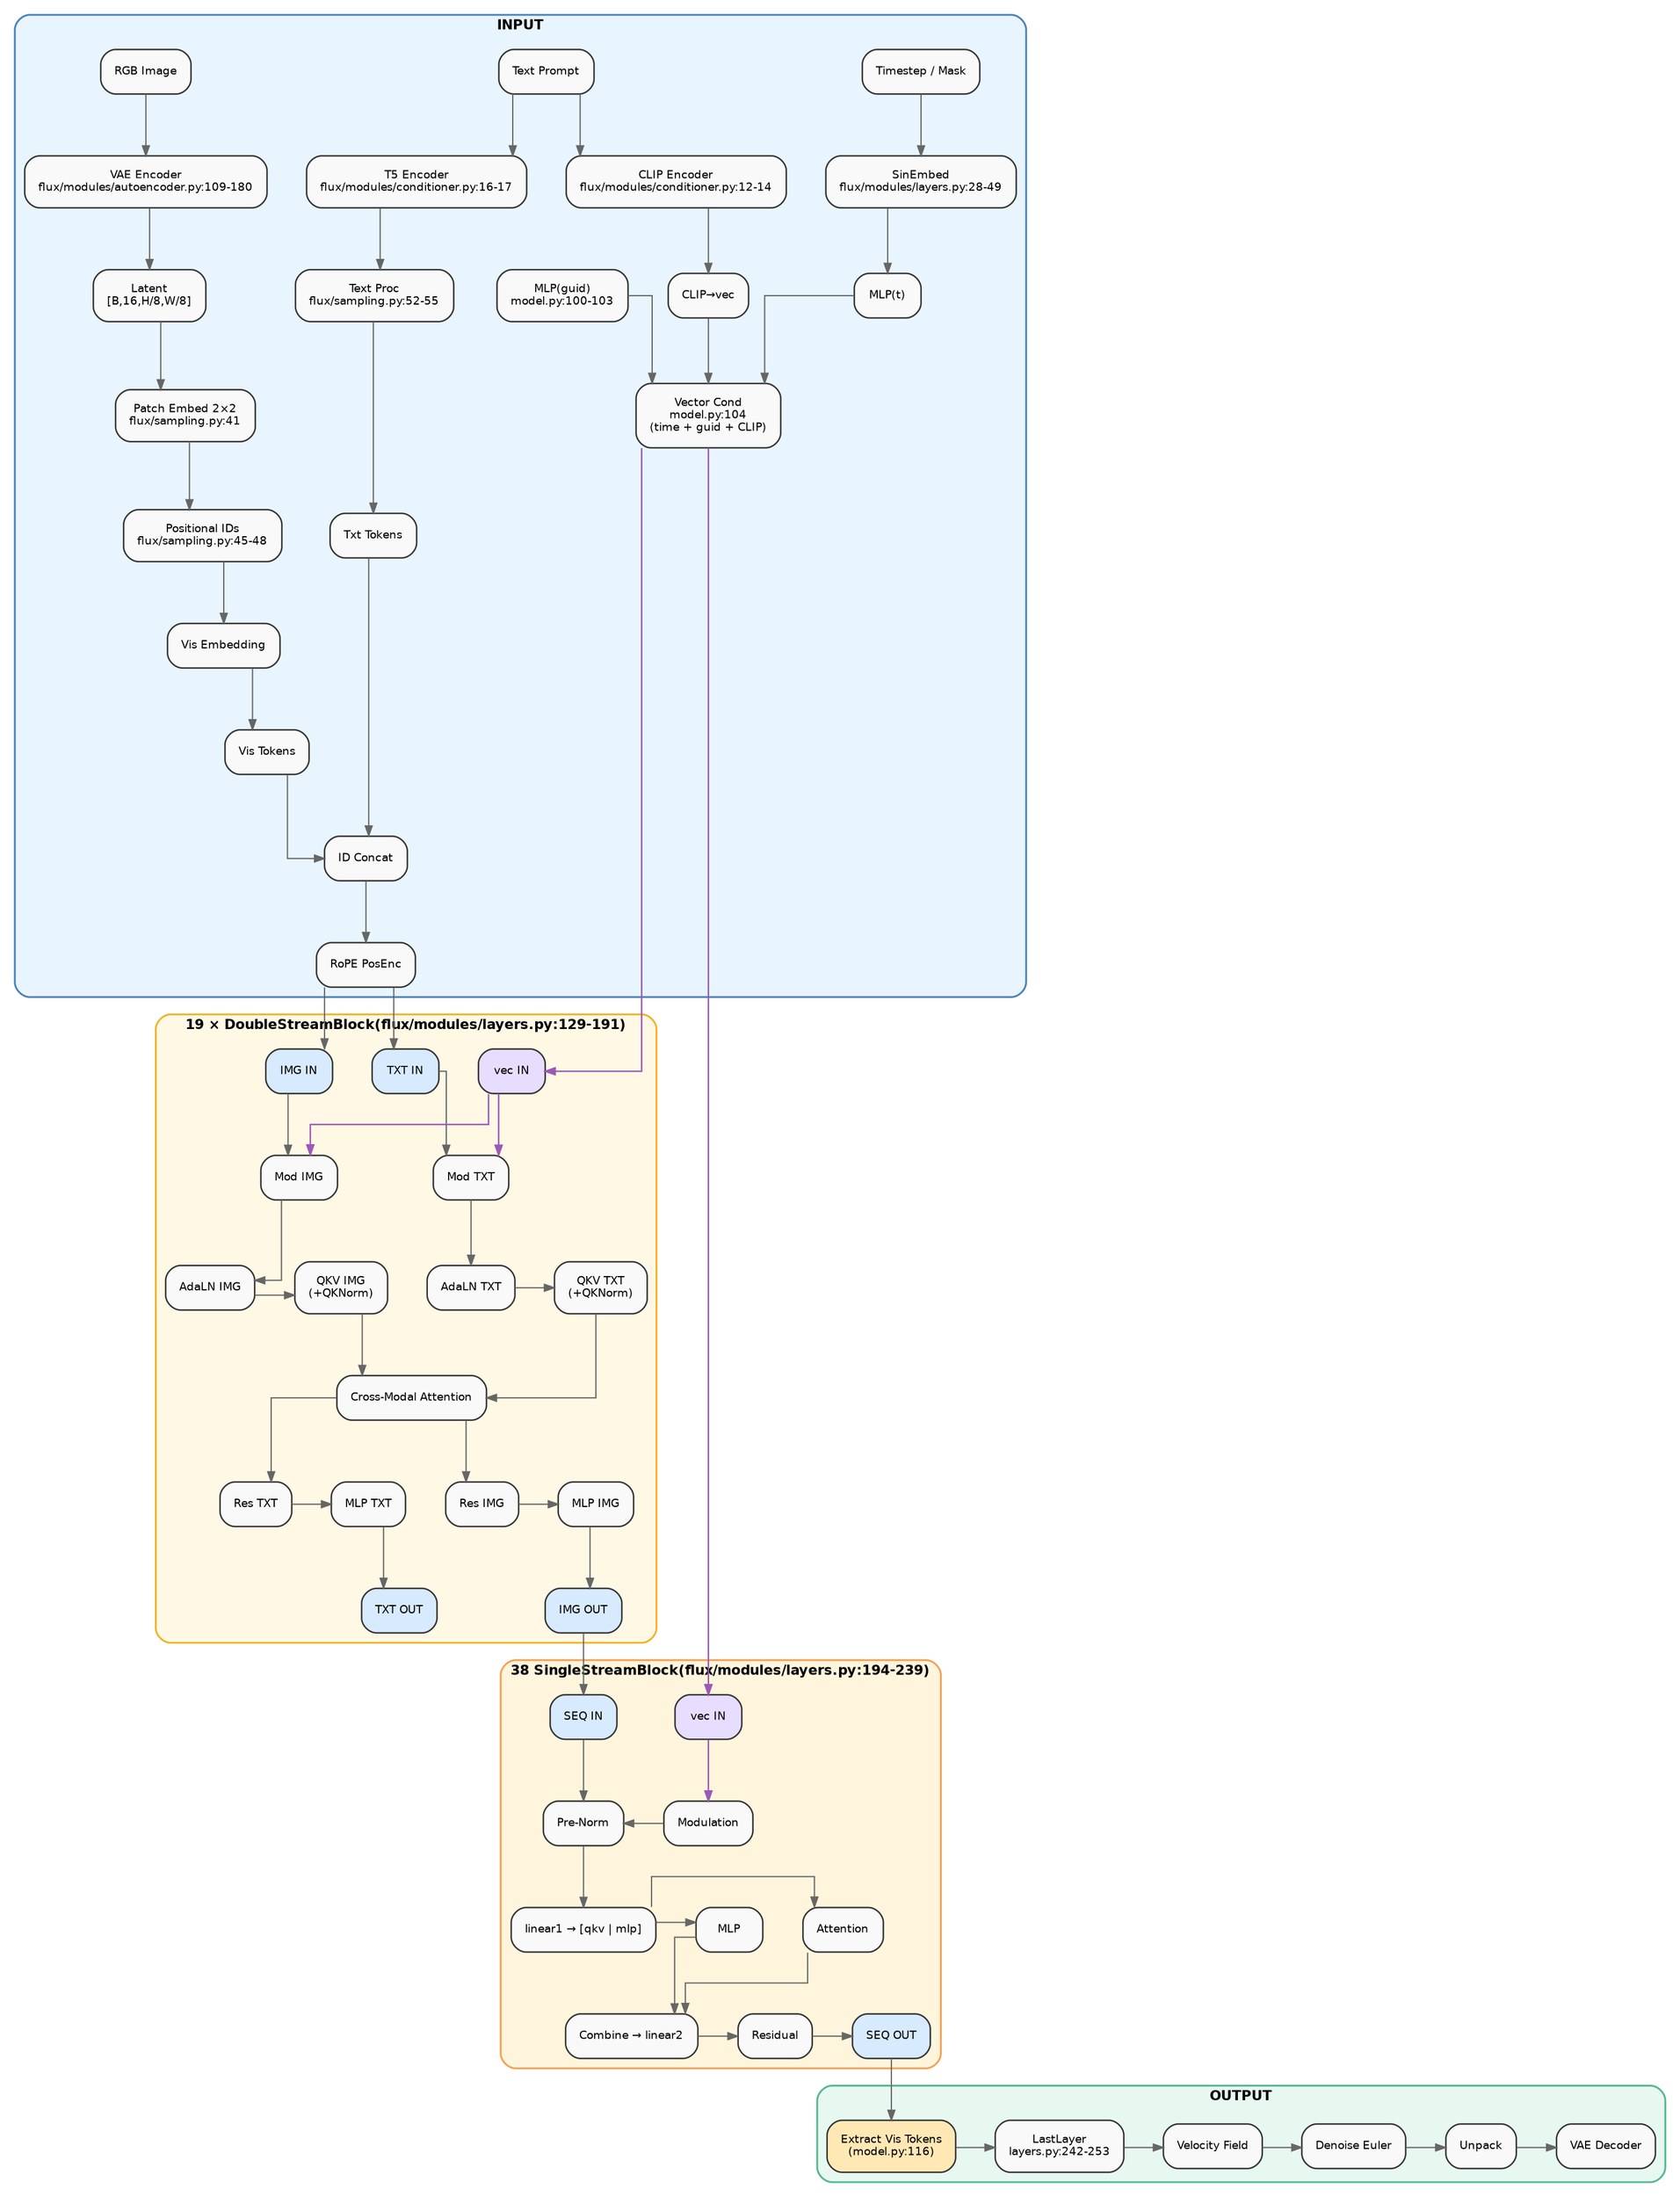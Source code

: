 digraph FluxTransformer {

  /* ── GLOBAL STYLE ─────────────────────────────────────────── */
  graph  [
    fontname="Helvetica", fontsize=11,
    bgcolor="white",
    rankdir=TB,          /* STAGES stack vertically */
    splines=ortho,
    nodesep=0.45, ranksep=0.70,
    compound=true, penwidth=1.5
  ]
  node   [
    shape=roundrect, fontname="Helvetica", fontsize=9,
    style="filled,rounded",
    color="#333333", fillcolor="#f9f9f9",
    penwidth=1.2, margin=0.15
  ]
  edge   [color="#666666", arrowsize=0.8, penwidth=1.0]

  /* ══════════════ 1. INPUT STAGE ══════════════ */
  subgraph cluster_input {
    label=<<B>INPUT</B>>;
    labelloc=t; labeljust=c;  // CHANGED TO CENTERED
    style="rounded,filled"; color="#4d82b8"; fillcolor="#e8f5fe";
    rankdir=LR;   /* internal flow horizontal */
    fontname="Helvetica-Bold";  // ADDED BOLD FONT

    /* visual branch */
    RGB_Image   [label="RGB Image"];
    VAE_Encoder [label="VAE Encoder\nflux/modules/autoencoder.py:109-180"];
    VAE_Latent  [label="Latent\n[B,16,H/8,W/8]"];
    PatchEmbed  [label="Patch Embed 2×2\nflux/sampling.py:41"];
    SpatialIdx  [label="Positional IDs\nflux/sampling.py:45-48"];
    VisEmbed    [label="Vis Embedding"];
    VisTokens   [label="Vis Tokens"];
    RGB_Image->VAE_Encoder->VAE_Latent->PatchEmbed->SpatialIdx->VisEmbed->VisTokens;

    /* text branch */
    TextPrompt [label="Text Prompt"];
    T5Enc      [label="T5 Encoder\nflux/modules/conditioner.py:16-17"];
    CLIPEnc    [label="CLIP Encoder\nflux/modules/conditioner.py:12-14"];
    TxtCond    [label="Text Proc\nflux/sampling.py:52-55"];
    CLIPCond   [label="CLIP→vec"];
    TxtTokens  [label="Txt Tokens"];
    TextPrompt -> {T5Enc CLIPEnc};
    T5Enc -> TxtCond -> TxtTokens;
    CLIPEnc -> CLIPCond;

    /* temporal / guidance */
    Timestep [label="Timestep / Mask"];
    SinEmbed [label="SinEmbed\nflux/modules/layers.py:28-49"];
    TimeMLP  [label="MLP(t)"];
    GuideMLP [label="MLP(guid)\nmodel.py:100-103"];
    VecComb  [label="Vector Cond\nmodel.py:104\n(time + guid + CLIP)"];
    Timestep -> SinEmbed -> TimeMLP -> VecComb;
    GuideMLP -> VecComb;
    CLIPCond -> VecComb;

    /* merge */
    IDConcat [label="ID Concat"];
    PosEnc   [label="RoPE PosEnc"];
    {TxtTokens VisTokens} -> IDConcat -> PosEnc;

    {rank=same; RGB_Image; TextPrompt; Timestep}
  }

  /* ══════════════ 2. DUAL-STREAM (×19) ══════════════ */
  subgraph cluster_dual {
    label=<<B>19 × DoubleStreamBlock(flux/modules/layers.py:129-191)</B>>;
    labelloc=t; labeljust=c;  // CHANGED TO CENTERED
    style="rounded,filled"; color="#f0b429"; fillcolor="#fff8e5";
    rankdir=TB;  // CHANGED TO VERTICAL FLOW
    nodesep=0.8; ranksep=0.3;  // REDUCED VERTICAL SPACING
    fontname="Helvetica-Bold";  // ADDED BOLD FONT

    // HORIZONTAL GROUPING
    {rank=same; 
      ds_img_in [label="IMG IN", fillcolor="#d8eafe"];
      ds_txt_in [label="TXT IN", fillcolor="#d8eafe"];
      ds_vec_in [label="vec IN", fillcolor="#e7ddff"];
    }

    // MODULATION LAYER
    {rank=same;
      VM_img    [label="Mod IMG"];
      VM_txt    [label="Mod TXT"];
    }

    // ADALN + QKV LAYERS
    {rank=same;
      AdaLN_img [label="AdaLN IMG"];
      AdaLN_txt [label="AdaLN TXT"];
      QKV_img   [label="QKV IMG\n(+QKNorm)"];
      QKV_txt   [label="QKV TXT\n(+QKNorm)"];
    }

    // ATTENTION LAYER
    XAttn [label="Cross-Modal Attention"];

    // RESIDUAL + MLP LAYERS
    {rank=same;
      Res_img [label="Res IMG"];
      Res_txt [label="Res TXT"];
      MLP_img [label="MLP IMG"];
      MLP_txt [label="MLP TXT"];
    }

    // OUTPUTS
    {rank=same;
      ds_img_out [label="IMG OUT", fillcolor="#d8eafe"];
      ds_txt_out [label="TXT OUT", fillcolor="#d8eafe"];
    }

    // CONNECTIONS
    ds_img_in -> VM_img;
    ds_txt_in -> VM_txt;
    ds_vec_in -> VM_img [color="#9b59b6", penwidth=1.2];
    ds_vec_in -> VM_txt [color="#9b59b6", penwidth=1.2];
    VM_img -> AdaLN_img -> QKV_img -> XAttn;
    VM_txt -> AdaLN_txt -> QKV_txt -> XAttn;
    XAttn -> Res_img -> MLP_img -> ds_img_out;
    XAttn -> Res_txt -> MLP_txt -> ds_txt_out;
  }

  /* ══════════════ 3. SINGLE-STREAM (×38) ══════════════ */
  subgraph cluster_single {
    label=<<B>38 SingleStreamBlock(flux/modules/layers.py:194-239)</B>>;
    labelloc=t; labeljust=c;  // CHANGED TO CENTERED
    style="rounded,filled"; color="#f4a257"; fillcolor="#fff5dc";
    rankdir=TB;  // CHANGED TO VERTICAL FLOW
    nodesep=1.0; ranksep=0.3;  // REDUCED VERTICAL SPACING
    fontname="Helvetica-Bold";  // ADDED BOLD FONT

    // INPUTS
    {rank=same; 
      ss_in  [label="SEQ IN", fillcolor="#d8eafe"];
      ss_vec [label="vec IN", fillcolor="#e7ddff"];
    }

    // MODULATION + NORMALIZATION
    {rank=same;
      Mod      [label="Modulation"];
      PreNorm  [label="Pre-Norm"];
    }

    // PROCESSING PATHS
    {rank=same;
      SplitLn  [label="linear1 → [qkv | mlp]"];
      AttnPath [label="Attention"];
      MLPPath  [label="MLP"];
    }

    // OUTPUT PROCESSING
    {rank=same;
      Combine  [label="Combine → linear2"];
      Residual [label="Residual"];
      ss_out   [label="SEQ OUT", fillcolor="#d8eafe"];
    }

    // CONNECTIONS
    ss_vec -> Mod  [color="#9b59b6", penwidth=1.2];
    ss_in  -> PreNorm -> SplitLn;
    Mod -> PreNorm;
    SplitLn -> AttnPath -> Combine;
    SplitLn -> MLPPath  -> Combine;
    Combine -> Residual -> ss_out;
  }

  /* ══════════════ 4. OUTPUT STAGE ══════════════ */
  subgraph cluster_output {
    label=<<B>OUTPUT</B>>;
    labelloc=t; labeljust=c;  // CHANGED TO CENTERED
    style="rounded,filled"; color="#56b890"; fillcolor="#e7f8f1";
    rankdir=LR;
    nodesep=1.2; ranksep=0.3;
    fontname="Helvetica-Bold";  // ADDED BOLD FONT

    ExtractTok [label="Extract Vis Tokens\n(model.py:116)", fillcolor="#ffe8b3"];
    LastLayer  [label="LastLayer\nlayers.py:242-253"];
    Velocity   [label="Velocity Field"];
    Denoise    [label="Denoise Euler"];
    Unpack     [label="Unpack"];
    VAE_Dec    [label="VAE Decoder"];

    /* Horizontal ranking for better spread */
    {rank=same; ExtractTok; LastLayer; Velocity; Denoise; Unpack; VAE_Dec}

    ExtractTok -> LastLayer -> Velocity -> Denoise -> Unpack -> VAE_Dec;
  }

  /* ══════════════ CROSS-STAGE WIRES (vertical) ══════════════ */
  /* Input → Dual */
  PosEnc  -> ds_img_in;
  PosEnc  -> ds_txt_in;
  VecComb -> ds_vec_in [color="#9b59b6", penwidth=1.2];

  /* Dual → Fusion node (treated implicitly by feeding Single-Stream) */
  ds_img_out -> StreamFusion [style=invis];  /* invisible helper, keeps order */
  ds_txt_out -> StreamFusion [style=invis];

  /* Fusion (conceptual) → Single */
  StreamFusion [shape=point, width=0, style=invis];  /* keeps edges orthogonal */
  ds_img_out -> ss_in;
  VecComb    -> ss_vec [color="#9b59b6", penwidth=1.2];

  /* Single → Output */
  ss_out -> ExtractTok;
}
